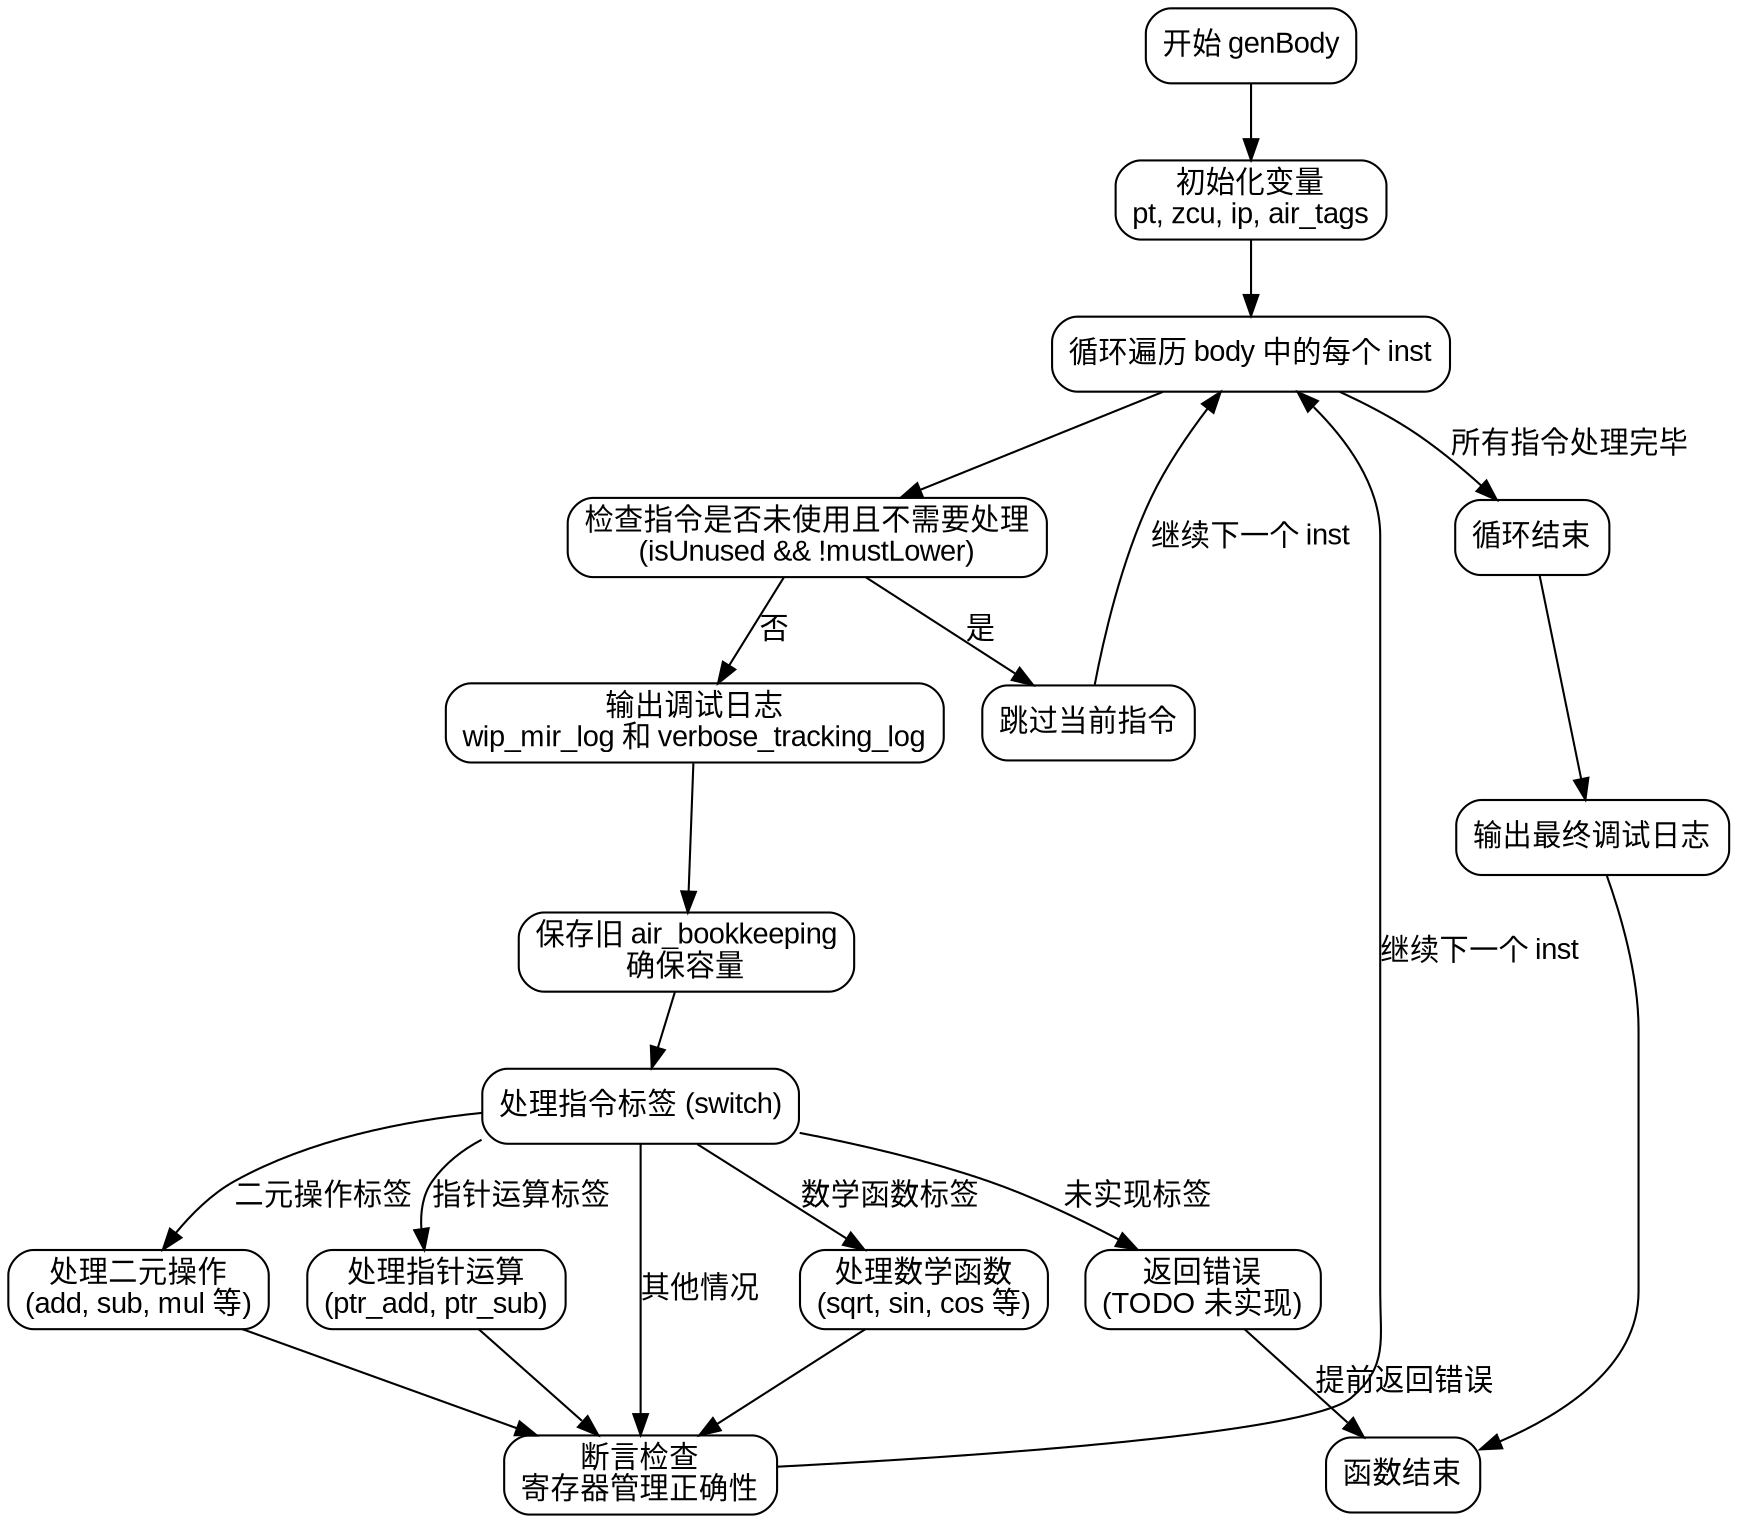 
digraph flowchart {
    node [shape=rectangle, style="rounded", fontname="Arial"];
    edge [fontname="Arial"];
    
    start [label="开始 genBody"];
    init [label="初始化变量\npt, zcu, ip, air_tags"];
    for_loop [label="循环遍历 body 中的每个 inst"];
    check_unused [label="检查指令是否未使用且不需要处理\n(isUnused && !mustLower)"];
    skip [label="跳过当前指令"];
    log_debug [label="输出调试日志\nwip_mir_log 和 verbose_tracking_log"];
    prepare_state [label="保存旧 air_bookkeeping\n确保容量"];
    process_inst [label="处理指令标签 (switch)"];
    handle_binop [label="处理二元操作\n(add, sub, mul 等)"];
    handle_ptrmath [label="处理指针运算\n(ptr_add, ptr_sub)"];
    handle_math [label="处理数学函数\n(sqrt, sin, cos 等)"];
    handle_todo [label="返回错误\n(TODO 未实现)"];
    assertions [label="断言检查\n寄存器管理正确性"];
    loop_end [label="循环结束"];
    final_log [label="输出最终调试日志"];
    end [label="函数结束"];

    start -> init;
    init -> for_loop;
    for_loop -> check_unused;
    
    check_unused -> skip [label="是"];
    check_unused -> log_debug [label="否"];
    skip -> for_loop [label="继续下一个 inst"];
    
    log_debug -> prepare_state;
    prepare_state -> process_inst;
    
    process_inst -> handle_binop [label="二元操作标签"];
    process_inst -> handle_ptrmath [label="指针运算标签"];
    process_inst -> handle_math [label="数学函数标签"];
    process_inst -> handle_todo [label="未实现标签"];
    process_inst -> assertions [label="其他情况"];
    
    handle_binop -> assertions;
    handle_ptrmath -> assertions;
    handle_math -> assertions;
    handle_todo -> end [label="提前返回错误"];
    
    assertions -> for_loop [label="继续下一个 inst"];
    
    for_loop -> loop_end [label="所有指令处理完毕"];
    loop_end -> final_log;
    final_log -> end;
}
